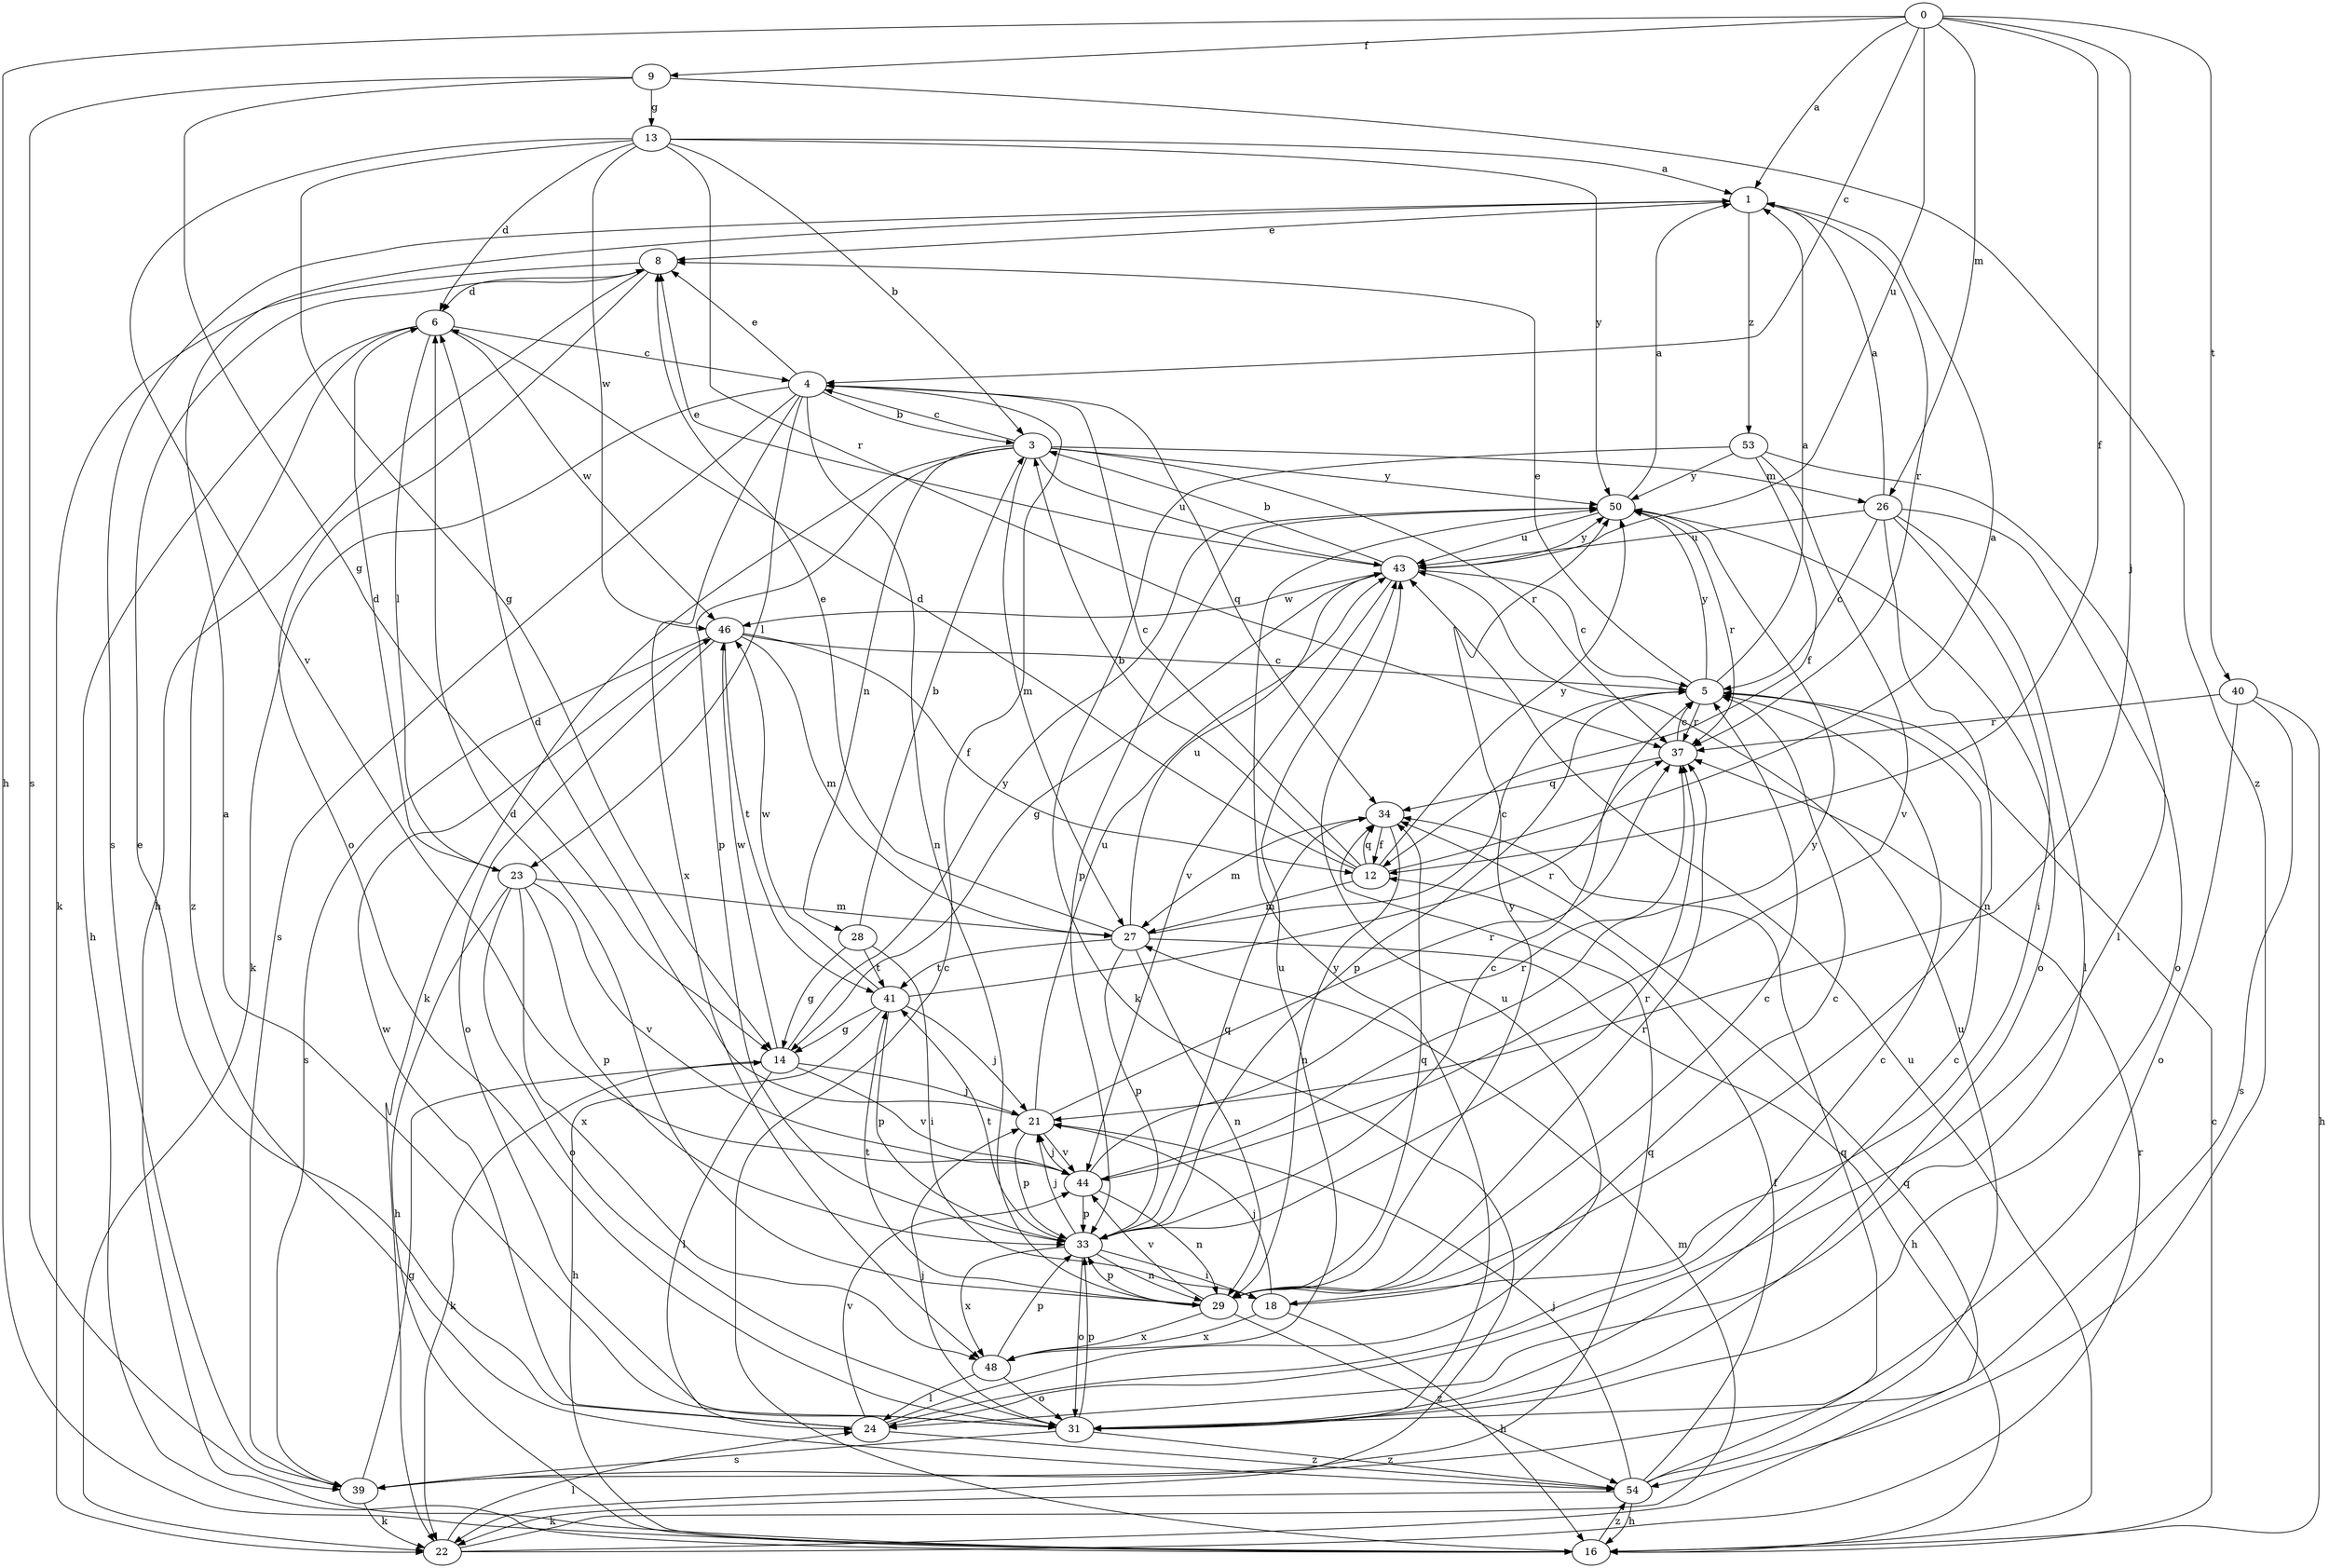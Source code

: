 strict digraph  {
0;
1;
3;
4;
5;
6;
8;
9;
12;
13;
14;
16;
18;
21;
22;
23;
24;
26;
27;
28;
29;
31;
33;
34;
37;
39;
40;
41;
43;
44;
46;
48;
50;
53;
54;
0 -> 1  [label=a];
0 -> 4  [label=c];
0 -> 9  [label=f];
0 -> 12  [label=f];
0 -> 16  [label=h];
0 -> 21  [label=j];
0 -> 26  [label=m];
0 -> 40  [label=t];
0 -> 43  [label=u];
1 -> 8  [label=e];
1 -> 37  [label=r];
1 -> 39  [label=s];
1 -> 53  [label=z];
3 -> 4  [label=c];
3 -> 22  [label=k];
3 -> 26  [label=m];
3 -> 27  [label=m];
3 -> 28  [label=n];
3 -> 33  [label=p];
3 -> 37  [label=r];
3 -> 43  [label=u];
3 -> 50  [label=y];
4 -> 3  [label=b];
4 -> 8  [label=e];
4 -> 22  [label=k];
4 -> 23  [label=l];
4 -> 29  [label=n];
4 -> 34  [label=q];
4 -> 39  [label=s];
4 -> 48  [label=x];
5 -> 1  [label=a];
5 -> 8  [label=e];
5 -> 33  [label=p];
5 -> 37  [label=r];
5 -> 50  [label=y];
6 -> 4  [label=c];
6 -> 16  [label=h];
6 -> 23  [label=l];
6 -> 46  [label=w];
6 -> 54  [label=z];
8 -> 6  [label=d];
8 -> 16  [label=h];
8 -> 22  [label=k];
8 -> 31  [label=o];
9 -> 13  [label=g];
9 -> 14  [label=g];
9 -> 39  [label=s];
9 -> 54  [label=z];
12 -> 1  [label=a];
12 -> 3  [label=b];
12 -> 4  [label=c];
12 -> 6  [label=d];
12 -> 27  [label=m];
12 -> 34  [label=q];
12 -> 50  [label=y];
13 -> 1  [label=a];
13 -> 3  [label=b];
13 -> 6  [label=d];
13 -> 14  [label=g];
13 -> 37  [label=r];
13 -> 44  [label=v];
13 -> 46  [label=w];
13 -> 50  [label=y];
14 -> 21  [label=j];
14 -> 22  [label=k];
14 -> 24  [label=l];
14 -> 44  [label=v];
14 -> 46  [label=w];
14 -> 50  [label=y];
16 -> 4  [label=c];
16 -> 5  [label=c];
16 -> 43  [label=u];
16 -> 54  [label=z];
18 -> 5  [label=c];
18 -> 16  [label=h];
18 -> 21  [label=j];
18 -> 48  [label=x];
21 -> 6  [label=d];
21 -> 33  [label=p];
21 -> 37  [label=r];
21 -> 43  [label=u];
21 -> 44  [label=v];
22 -> 24  [label=l];
22 -> 27  [label=m];
22 -> 34  [label=q];
22 -> 37  [label=r];
23 -> 6  [label=d];
23 -> 16  [label=h];
23 -> 27  [label=m];
23 -> 31  [label=o];
23 -> 33  [label=p];
23 -> 44  [label=v];
23 -> 48  [label=x];
24 -> 5  [label=c];
24 -> 8  [label=e];
24 -> 43  [label=u];
24 -> 44  [label=v];
24 -> 46  [label=w];
24 -> 54  [label=z];
26 -> 1  [label=a];
26 -> 5  [label=c];
26 -> 18  [label=i];
26 -> 24  [label=l];
26 -> 29  [label=n];
26 -> 31  [label=o];
26 -> 43  [label=u];
27 -> 5  [label=c];
27 -> 8  [label=e];
27 -> 16  [label=h];
27 -> 29  [label=n];
27 -> 33  [label=p];
27 -> 41  [label=t];
27 -> 43  [label=u];
28 -> 3  [label=b];
28 -> 14  [label=g];
28 -> 18  [label=i];
28 -> 41  [label=t];
29 -> 5  [label=c];
29 -> 6  [label=d];
29 -> 33  [label=p];
29 -> 34  [label=q];
29 -> 37  [label=r];
29 -> 41  [label=t];
29 -> 44  [label=v];
29 -> 48  [label=x];
29 -> 50  [label=y];
29 -> 54  [label=z];
31 -> 1  [label=a];
31 -> 5  [label=c];
31 -> 21  [label=j];
31 -> 33  [label=p];
31 -> 39  [label=s];
31 -> 50  [label=y];
31 -> 54  [label=z];
33 -> 5  [label=c];
33 -> 18  [label=i];
33 -> 21  [label=j];
33 -> 29  [label=n];
33 -> 31  [label=o];
33 -> 34  [label=q];
33 -> 37  [label=r];
33 -> 41  [label=t];
33 -> 48  [label=x];
34 -> 12  [label=f];
34 -> 27  [label=m];
34 -> 29  [label=n];
37 -> 5  [label=c];
37 -> 34  [label=q];
39 -> 14  [label=g];
39 -> 22  [label=k];
39 -> 34  [label=q];
40 -> 16  [label=h];
40 -> 31  [label=o];
40 -> 37  [label=r];
40 -> 39  [label=s];
41 -> 14  [label=g];
41 -> 16  [label=h];
41 -> 21  [label=j];
41 -> 33  [label=p];
41 -> 37  [label=r];
41 -> 46  [label=w];
43 -> 3  [label=b];
43 -> 5  [label=c];
43 -> 8  [label=e];
43 -> 14  [label=g];
43 -> 44  [label=v];
43 -> 46  [label=w];
43 -> 50  [label=y];
44 -> 21  [label=j];
44 -> 29  [label=n];
44 -> 33  [label=p];
44 -> 37  [label=r];
44 -> 50  [label=y];
46 -> 5  [label=c];
46 -> 12  [label=f];
46 -> 27  [label=m];
46 -> 31  [label=o];
46 -> 39  [label=s];
46 -> 41  [label=t];
48 -> 24  [label=l];
48 -> 31  [label=o];
48 -> 33  [label=p];
48 -> 43  [label=u];
50 -> 1  [label=a];
50 -> 31  [label=o];
50 -> 33  [label=p];
50 -> 37  [label=r];
50 -> 43  [label=u];
53 -> 12  [label=f];
53 -> 22  [label=k];
53 -> 24  [label=l];
53 -> 44  [label=v];
53 -> 50  [label=y];
54 -> 12  [label=f];
54 -> 16  [label=h];
54 -> 21  [label=j];
54 -> 22  [label=k];
54 -> 34  [label=q];
54 -> 43  [label=u];
}

